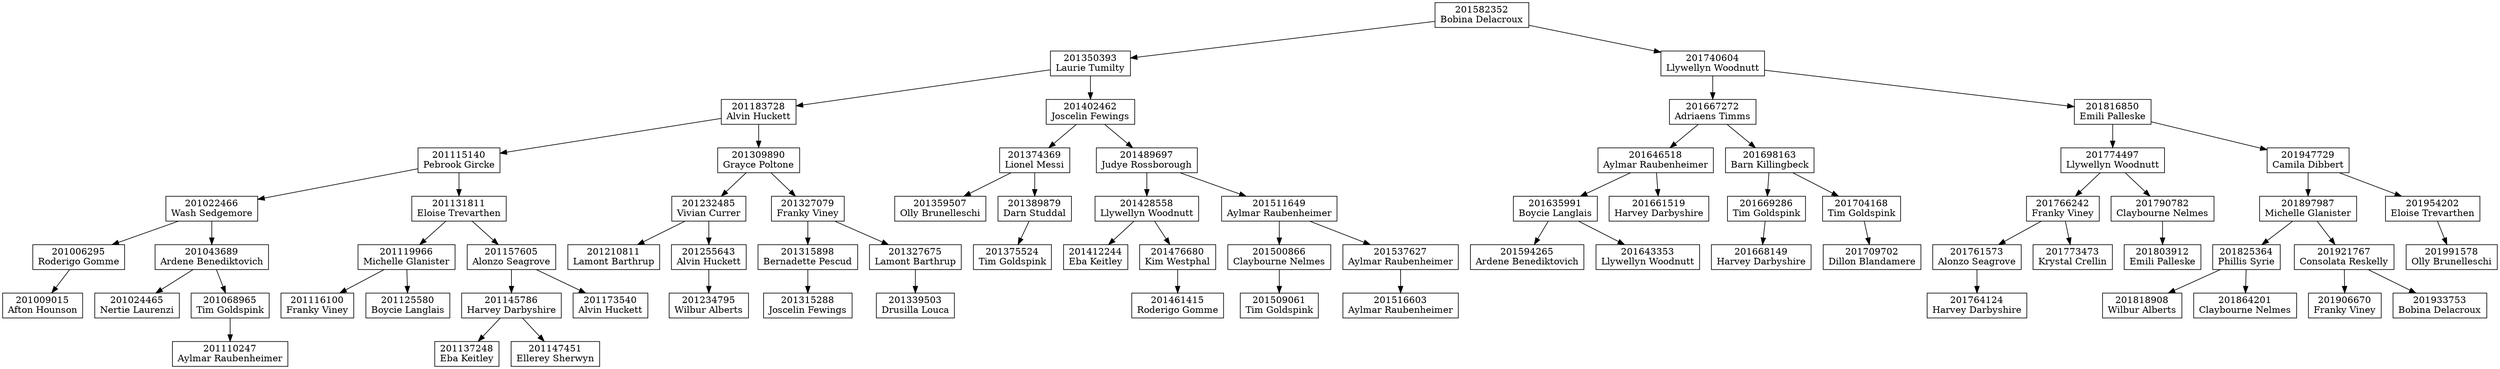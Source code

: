 digraph G {
201582352[label="201582352
Bobina Delacroux" shape=box]
201350393[label="201350393
Laurie Tumilty" shape=box]
201582352 -> 201350393
201582352[label="201582352
Bobina Delacroux" shape=box]
201740604[label="201740604
Llywellyn Woodnutt" shape=box]
201582352 -> 201740604
201350393[label="201350393
Laurie Tumilty" shape=box]
201183728[label="201183728
Alvin Huckett" shape=box]
201350393 -> 201183728
201350393[label="201350393
Laurie Tumilty" shape=box]
201402462[label="201402462
Joscelin Fewings" shape=box]
201350393 -> 201402462
201183728[label="201183728
Alvin Huckett" shape=box]
201115140[label="201115140
Pebrook Gircke" shape=box]
201183728 -> 201115140
201183728[label="201183728
Alvin Huckett" shape=box]
201309890[label="201309890
Grayce Poltone" shape=box]
201183728 -> 201309890
201115140[label="201115140
Pebrook Gircke" shape=box]
201022466[label="201022466
Wash Sedgemore" shape=box]
201115140 -> 201022466
201115140[label="201115140
Pebrook Gircke" shape=box]
201131811[label="201131811
Eloise Trevarthen" shape=box]
201115140 -> 201131811
201022466[label="201022466
Wash Sedgemore" shape=box]
201006295[label="201006295
Roderigo Gomme" shape=box]
201022466 -> 201006295
201022466[label="201022466
Wash Sedgemore" shape=box]
201043689[label="201043689
Ardene Benediktovich" shape=box]
201022466 -> 201043689
201006295[label="201006295
Roderigo Gomme" shape=box]
201009015[label="201009015
Afton Hounson" shape=box]
201006295 -> 201009015
201043689[label="201043689
Ardene Benediktovich" shape=box]
201024465[label="201024465
Nertie Laurenzi" shape=box]
201043689 -> 201024465
201043689[label="201043689
Ardene Benediktovich" shape=box]
201068965[label="201068965
Tim Goldspink" shape=box]
201043689 -> 201068965
201068965[label="201068965
Tim Goldspink" shape=box]
201110247[label="201110247
Aylmar Raubenheimer" shape=box]
201068965 -> 201110247
201131811[label="201131811
Eloise Trevarthen" shape=box]
201119966[label="201119966
Michelle Glanister" shape=box]
201131811 -> 201119966
201131811[label="201131811
Eloise Trevarthen" shape=box]
201157605[label="201157605
Alonzo Seagrove" shape=box]
201131811 -> 201157605
201119966[label="201119966
Michelle Glanister" shape=box]
201116100[label="201116100
Franky Viney" shape=box]
201119966 -> 201116100
201119966[label="201119966
Michelle Glanister" shape=box]
201125580[label="201125580
Boycie Langlais" shape=box]
201119966 -> 201125580
201157605[label="201157605
Alonzo Seagrove" shape=box]
201145786[label="201145786
Harvey Darbyshire" shape=box]
201157605 -> 201145786
201157605[label="201157605
Alonzo Seagrove" shape=box]
201173540[label="201173540
Alvin Huckett" shape=box]
201157605 -> 201173540
201145786[label="201145786
Harvey Darbyshire" shape=box]
201137248[label="201137248
Eba Keitley" shape=box]
201145786 -> 201137248
201145786[label="201145786
Harvey Darbyshire" shape=box]
201147451[label="201147451
Ellerey Sherwyn" shape=box]
201145786 -> 201147451
201309890[label="201309890
Grayce Poltone" shape=box]
201232485[label="201232485
Vivian Currer" shape=box]
201309890 -> 201232485
201309890[label="201309890
Grayce Poltone" shape=box]
201327079[label="201327079
Franky Viney" shape=box]
201309890 -> 201327079
201232485[label="201232485
Vivian Currer" shape=box]
201210811[label="201210811
Lamont Barthrup" shape=box]
201232485 -> 201210811
201232485[label="201232485
Vivian Currer" shape=box]
201255643[label="201255643
Alvin Huckett" shape=box]
201232485 -> 201255643
201255643[label="201255643
Alvin Huckett" shape=box]
201234795[label="201234795
Wilbur Alberts" shape=box]
201255643 -> 201234795
201327079[label="201327079
Franky Viney" shape=box]
201315898[label="201315898
Bernadette Pescud" shape=box]
201327079 -> 201315898
201327079[label="201327079
Franky Viney" shape=box]
201327675[label="201327675
Lamont Barthrup" shape=box]
201327079 -> 201327675
201315898[label="201315898
Bernadette Pescud" shape=box]
201315288[label="201315288
Joscelin Fewings" shape=box]
201315898 -> 201315288
201327675[label="201327675
Lamont Barthrup" shape=box]
201339503[label="201339503
Drusilla Louca" shape=box]
201327675 -> 201339503
201402462[label="201402462
Joscelin Fewings" shape=box]
201374369[label="201374369
Lionel Messi" shape=box]
201402462 -> 201374369
201402462[label="201402462
Joscelin Fewings" shape=box]
201489697[label="201489697
Judye Rossborough" shape=box]
201402462 -> 201489697
201374369[label="201374369
Lionel Messi" shape=box]
201359507[label="201359507
Olly Brunelleschi" shape=box]
201374369 -> 201359507
201374369[label="201374369
Lionel Messi" shape=box]
201389879[label="201389879
Darn Studdal" shape=box]
201374369 -> 201389879
201389879[label="201389879
Darn Studdal" shape=box]
201375524[label="201375524
Tim Goldspink" shape=box]
201389879 -> 201375524
201489697[label="201489697
Judye Rossborough" shape=box]
201428558[label="201428558
Llywellyn Woodnutt" shape=box]
201489697 -> 201428558
201489697[label="201489697
Judye Rossborough" shape=box]
201511649[label="201511649
Aylmar Raubenheimer" shape=box]
201489697 -> 201511649
201428558[label="201428558
Llywellyn Woodnutt" shape=box]
201412244[label="201412244
Eba Keitley" shape=box]
201428558 -> 201412244
201428558[label="201428558
Llywellyn Woodnutt" shape=box]
201476680[label="201476680
Kim Westphal" shape=box]
201428558 -> 201476680
201476680[label="201476680
Kim Westphal" shape=box]
201461415[label="201461415
Roderigo Gomme" shape=box]
201476680 -> 201461415
201511649[label="201511649
Aylmar Raubenheimer" shape=box]
201500866[label="201500866
Claybourne Nelmes" shape=box]
201511649 -> 201500866
201511649[label="201511649
Aylmar Raubenheimer" shape=box]
201537627[label="201537627
Aylmar Raubenheimer" shape=box]
201511649 -> 201537627
201500866[label="201500866
Claybourne Nelmes" shape=box]
201509061[label="201509061
Tim Goldspink" shape=box]
201500866 -> 201509061
201537627[label="201537627
Aylmar Raubenheimer" shape=box]
201516603[label="201516603
Aylmar Raubenheimer" shape=box]
201537627 -> 201516603
201740604[label="201740604
Llywellyn Woodnutt" shape=box]
201667272[label="201667272
Adriaens Timms" shape=box]
201740604 -> 201667272
201740604[label="201740604
Llywellyn Woodnutt" shape=box]
201816850[label="201816850
Emili Palleske" shape=box]
201740604 -> 201816850
201667272[label="201667272
Adriaens Timms" shape=box]
201646518[label="201646518
Aylmar Raubenheimer" shape=box]
201667272 -> 201646518
201667272[label="201667272
Adriaens Timms" shape=box]
201698163[label="201698163
Barn Killingbeck" shape=box]
201667272 -> 201698163
201646518[label="201646518
Aylmar Raubenheimer" shape=box]
201635991[label="201635991
Boycie Langlais" shape=box]
201646518 -> 201635991
201646518[label="201646518
Aylmar Raubenheimer" shape=box]
201661519[label="201661519
Harvey Darbyshire" shape=box]
201646518 -> 201661519
201635991[label="201635991
Boycie Langlais" shape=box]
201594265[label="201594265
Ardene Benediktovich" shape=box]
201635991 -> 201594265
201635991[label="201635991
Boycie Langlais" shape=box]
201643353[label="201643353
Llywellyn Woodnutt" shape=box]
201635991 -> 201643353
201698163[label="201698163
Barn Killingbeck" shape=box]
201669286[label="201669286
Tim Goldspink" shape=box]
201698163 -> 201669286
201698163[label="201698163
Barn Killingbeck" shape=box]
201704168[label="201704168
Tim Goldspink" shape=box]
201698163 -> 201704168
201669286[label="201669286
Tim Goldspink" shape=box]
201668149[label="201668149
Harvey Darbyshire" shape=box]
201669286 -> 201668149
201704168[label="201704168
Tim Goldspink" shape=box]
201709702[label="201709702
Dillon Blandamere" shape=box]
201704168 -> 201709702
201816850[label="201816850
Emili Palleske" shape=box]
201774497[label="201774497
Llywellyn Woodnutt" shape=box]
201816850 -> 201774497
201816850[label="201816850
Emili Palleske" shape=box]
201947729[label="201947729
Camila Dibbert" shape=box]
201816850 -> 201947729
201774497[label="201774497
Llywellyn Woodnutt" shape=box]
201766242[label="201766242
Franky Viney" shape=box]
201774497 -> 201766242
201774497[label="201774497
Llywellyn Woodnutt" shape=box]
201790782[label="201790782
Claybourne Nelmes" shape=box]
201774497 -> 201790782
201766242[label="201766242
Franky Viney" shape=box]
201761573[label="201761573
Alonzo Seagrove" shape=box]
201766242 -> 201761573
201766242[label="201766242
Franky Viney" shape=box]
201773473[label="201773473
Krystal Crellin" shape=box]
201766242 -> 201773473
201761573[label="201761573
Alonzo Seagrove" shape=box]
201764124[label="201764124
Harvey Darbyshire" shape=box]
201761573 -> 201764124
201790782[label="201790782
Claybourne Nelmes" shape=box]
201803912[label="201803912
Emili Palleske" shape=box]
201790782 -> 201803912
201947729[label="201947729
Camila Dibbert" shape=box]
201897987[label="201897987
Michelle Glanister" shape=box]
201947729 -> 201897987
201947729[label="201947729
Camila Dibbert" shape=box]
201954202[label="201954202
Eloise Trevarthen" shape=box]
201947729 -> 201954202
201897987[label="201897987
Michelle Glanister" shape=box]
201825364[label="201825364
Phillis Syrie" shape=box]
201897987 -> 201825364
201897987[label="201897987
Michelle Glanister" shape=box]
201921767[label="201921767
Consolata Reskelly" shape=box]
201897987 -> 201921767
201825364[label="201825364
Phillis Syrie" shape=box]
201818908[label="201818908
Wilbur Alberts" shape=box]
201825364 -> 201818908
201825364[label="201825364
Phillis Syrie" shape=box]
201864201[label="201864201
Claybourne Nelmes" shape=box]
201825364 -> 201864201
201921767[label="201921767
Consolata Reskelly" shape=box]
201906670[label="201906670
Franky Viney" shape=box]
201921767 -> 201906670
201921767[label="201921767
Consolata Reskelly" shape=box]
201933753[label="201933753
Bobina Delacroux" shape=box]
201921767 -> 201933753
201954202[label="201954202
Eloise Trevarthen" shape=box]
201991578[label="201991578
Olly Brunelleschi" shape=box]
201954202 -> 201991578

}